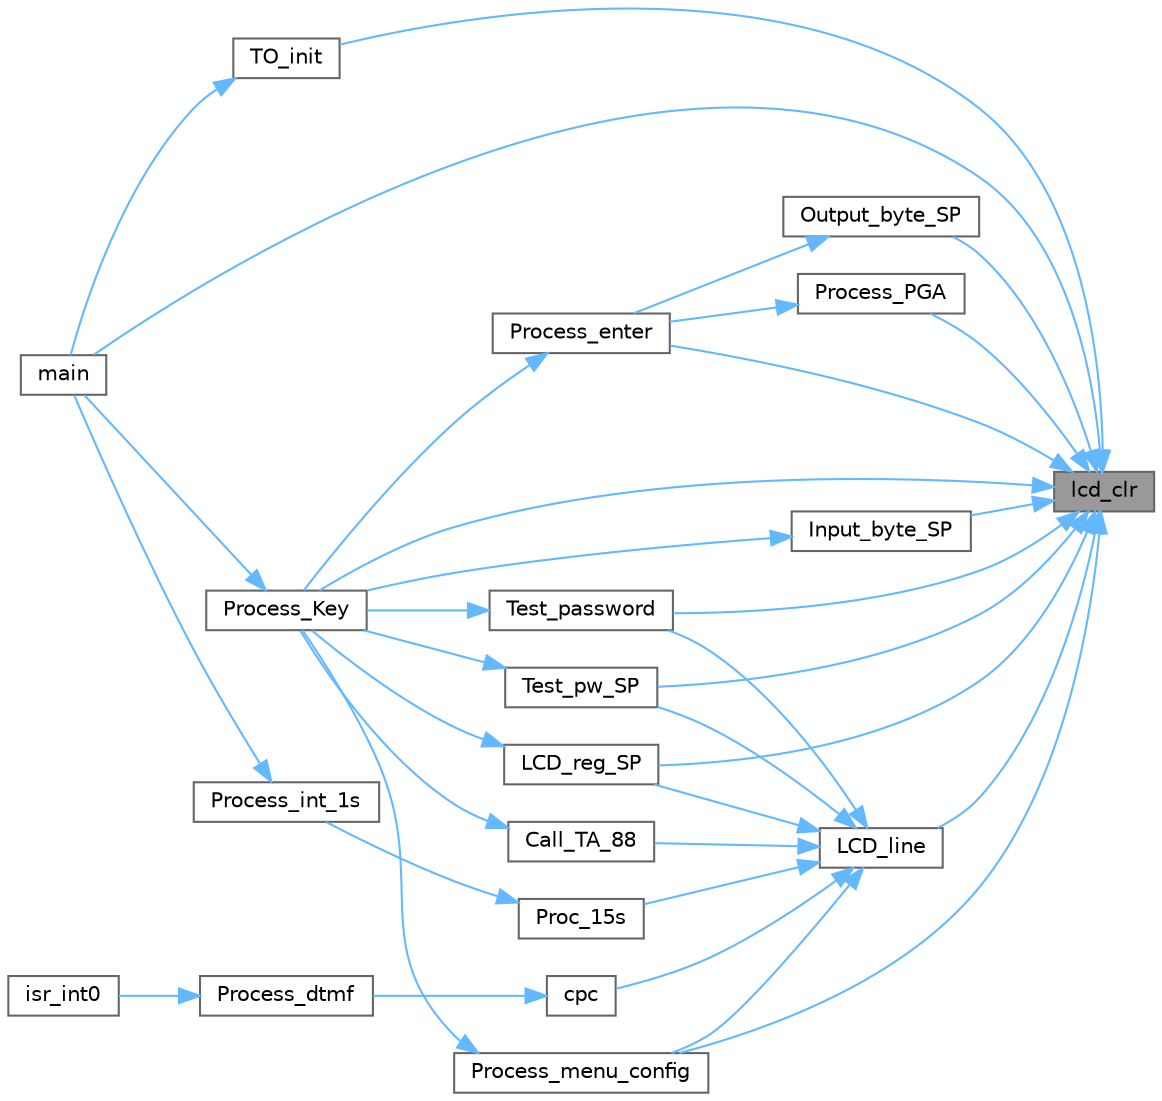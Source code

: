 digraph "lcd_clr"
{
 // LATEX_PDF_SIZE
  bgcolor="transparent";
  edge [fontname=Helvetica,fontsize=10,labelfontname=Helvetica,labelfontsize=10];
  node [fontname=Helvetica,fontsize=10,shape=box,height=0.2,width=0.4];
  rankdir="RL";
  Node1 [label="lcd_clr",height=0.2,width=0.4,color="gray40", fillcolor="grey60", style="filled", fontcolor="black",tooltip=" "];
  Node1 -> Node2 [dir="back",color="steelblue1",style="solid"];
  Node2 [label="Input_byte_SP",height=0.2,width=0.4,color="grey40", fillcolor="white", style="filled",URL="$_t_o_8c.html#a18444626633c29bd9f1768178b9941fa",tooltip=" "];
  Node2 -> Node3 [dir="back",color="steelblue1",style="solid"];
  Node3 [label="Process_Key",height=0.2,width=0.4,color="grey40", fillcolor="white", style="filled",URL="$_t_o_8c.html#a23d088966967f0ce9c2456835eac1524",tooltip=" "];
  Node3 -> Node4 [dir="back",color="steelblue1",style="solid"];
  Node4 [label="main",height=0.2,width=0.4,color="grey40", fillcolor="white", style="filled",URL="$core_8c.html#a6288eba0f8e8ad3ab1544ad731eb7667",tooltip=" "];
  Node1 -> Node5 [dir="back",color="steelblue1",style="solid"];
  Node5 [label="LCD_line",height=0.2,width=0.4,color="grey40", fillcolor="white", style="filled",URL="$_t_o_8c.html#aaefa7e4eeb8d02f570de2072a4a27ad6",tooltip=" "];
  Node5 -> Node6 [dir="back",color="steelblue1",style="solid"];
  Node6 [label="Call_TA_88",height=0.2,width=0.4,color="grey40", fillcolor="white", style="filled",URL="$_t_o_8c.html#ac6c3f5a59883cb87baefc727759e96a6",tooltip=" "];
  Node6 -> Node3 [dir="back",color="steelblue1",style="solid"];
  Node5 -> Node7 [dir="back",color="steelblue1",style="solid"];
  Node7 [label="cpc",height=0.2,width=0.4,color="grey40", fillcolor="white", style="filled",URL="$_t_o_8c.html#a44532739a7a2562c22008fe2ee4ccde5",tooltip=" "];
  Node7 -> Node8 [dir="back",color="steelblue1",style="solid"];
  Node8 [label="Process_dtmf",height=0.2,width=0.4,color="grey40", fillcolor="white", style="filled",URL="$_d_t_m_f_8c.html#a4f548c2e1f885779faa97ceeecda4ac2",tooltip=" "];
  Node8 -> Node9 [dir="back",color="steelblue1",style="solid"];
  Node9 [label="isr_int0",height=0.2,width=0.4,color="grey40", fillcolor="white", style="filled",URL="$_isr_8c.html#aa930e2fd461b6f5036703b0c30a76633",tooltip=" "];
  Node5 -> Node10 [dir="back",color="steelblue1",style="solid"];
  Node10 [label="LCD_reg_SP",height=0.2,width=0.4,color="grey40", fillcolor="white", style="filled",URL="$_t_o_8c.html#aabceeda845eba4850e562855ae26353b",tooltip=" "];
  Node10 -> Node3 [dir="back",color="steelblue1",style="solid"];
  Node5 -> Node11 [dir="back",color="steelblue1",style="solid"];
  Node11 [label="Proc_15s",height=0.2,width=0.4,color="grey40", fillcolor="white", style="filled",URL="$_t_o_8c.html#afbcd932e5ba2a74a910767d4923d95e7",tooltip=" "];
  Node11 -> Node12 [dir="back",color="steelblue1",style="solid"];
  Node12 [label="Process_int_1s",height=0.2,width=0.4,color="grey40", fillcolor="white", style="filled",URL="$_t_o_8c.html#a7f401af429e857d8903ad4736179004f",tooltip=" "];
  Node12 -> Node4 [dir="back",color="steelblue1",style="solid"];
  Node5 -> Node13 [dir="back",color="steelblue1",style="solid"];
  Node13 [label="Process_menu_config",height=0.2,width=0.4,color="grey40", fillcolor="white", style="filled",URL="$_t_o_8c.html#afb8093f70416123a4eff52860043506d",tooltip=" "];
  Node13 -> Node3 [dir="back",color="steelblue1",style="solid"];
  Node5 -> Node14 [dir="back",color="steelblue1",style="solid"];
  Node14 [label="Test_password",height=0.2,width=0.4,color="grey40", fillcolor="white", style="filled",URL="$_t_o_8c.html#a4c304aaf7399a988da3861359f8ab9af",tooltip=" "];
  Node14 -> Node3 [dir="back",color="steelblue1",style="solid"];
  Node5 -> Node15 [dir="back",color="steelblue1",style="solid"];
  Node15 [label="Test_pw_SP",height=0.2,width=0.4,color="grey40", fillcolor="white", style="filled",URL="$_t_o_8c.html#a6abc6f1be8207741795ce9e7186c6343",tooltip=" "];
  Node15 -> Node3 [dir="back",color="steelblue1",style="solid"];
  Node1 -> Node10 [dir="back",color="steelblue1",style="solid"];
  Node1 -> Node4 [dir="back",color="steelblue1",style="solid"];
  Node1 -> Node16 [dir="back",color="steelblue1",style="solid"];
  Node16 [label="Output_byte_SP",height=0.2,width=0.4,color="grey40", fillcolor="white", style="filled",URL="$_t_o_8c.html#a3a92c0653c5a2dba593d0de736b3987e",tooltip=" "];
  Node16 -> Node17 [dir="back",color="steelblue1",style="solid"];
  Node17 [label="Process_enter",height=0.2,width=0.4,color="grey40", fillcolor="white", style="filled",URL="$_t_o_8c.html#aa4090c936a30b791ad49eff50f9f68e1",tooltip=" "];
  Node17 -> Node3 [dir="back",color="steelblue1",style="solid"];
  Node1 -> Node17 [dir="back",color="steelblue1",style="solid"];
  Node1 -> Node3 [dir="back",color="steelblue1",style="solid"];
  Node1 -> Node13 [dir="back",color="steelblue1",style="solid"];
  Node1 -> Node18 [dir="back",color="steelblue1",style="solid"];
  Node18 [label="Process_PGA",height=0.2,width=0.4,color="grey40", fillcolor="white", style="filled",URL="$_t_o_8c.html#a6758953ce6d243f2a6eec2478f83ef00",tooltip=" "];
  Node18 -> Node17 [dir="back",color="steelblue1",style="solid"];
  Node1 -> Node14 [dir="back",color="steelblue1",style="solid"];
  Node1 -> Node15 [dir="back",color="steelblue1",style="solid"];
  Node1 -> Node19 [dir="back",color="steelblue1",style="solid"];
  Node19 [label="TO_init",height=0.2,width=0.4,color="grey40", fillcolor="white", style="filled",URL="$_t_o___init_8c.html#a35d18ea93365a61c6aed15243e8e8d3e",tooltip=" "];
  Node19 -> Node4 [dir="back",color="steelblue1",style="solid"];
}
